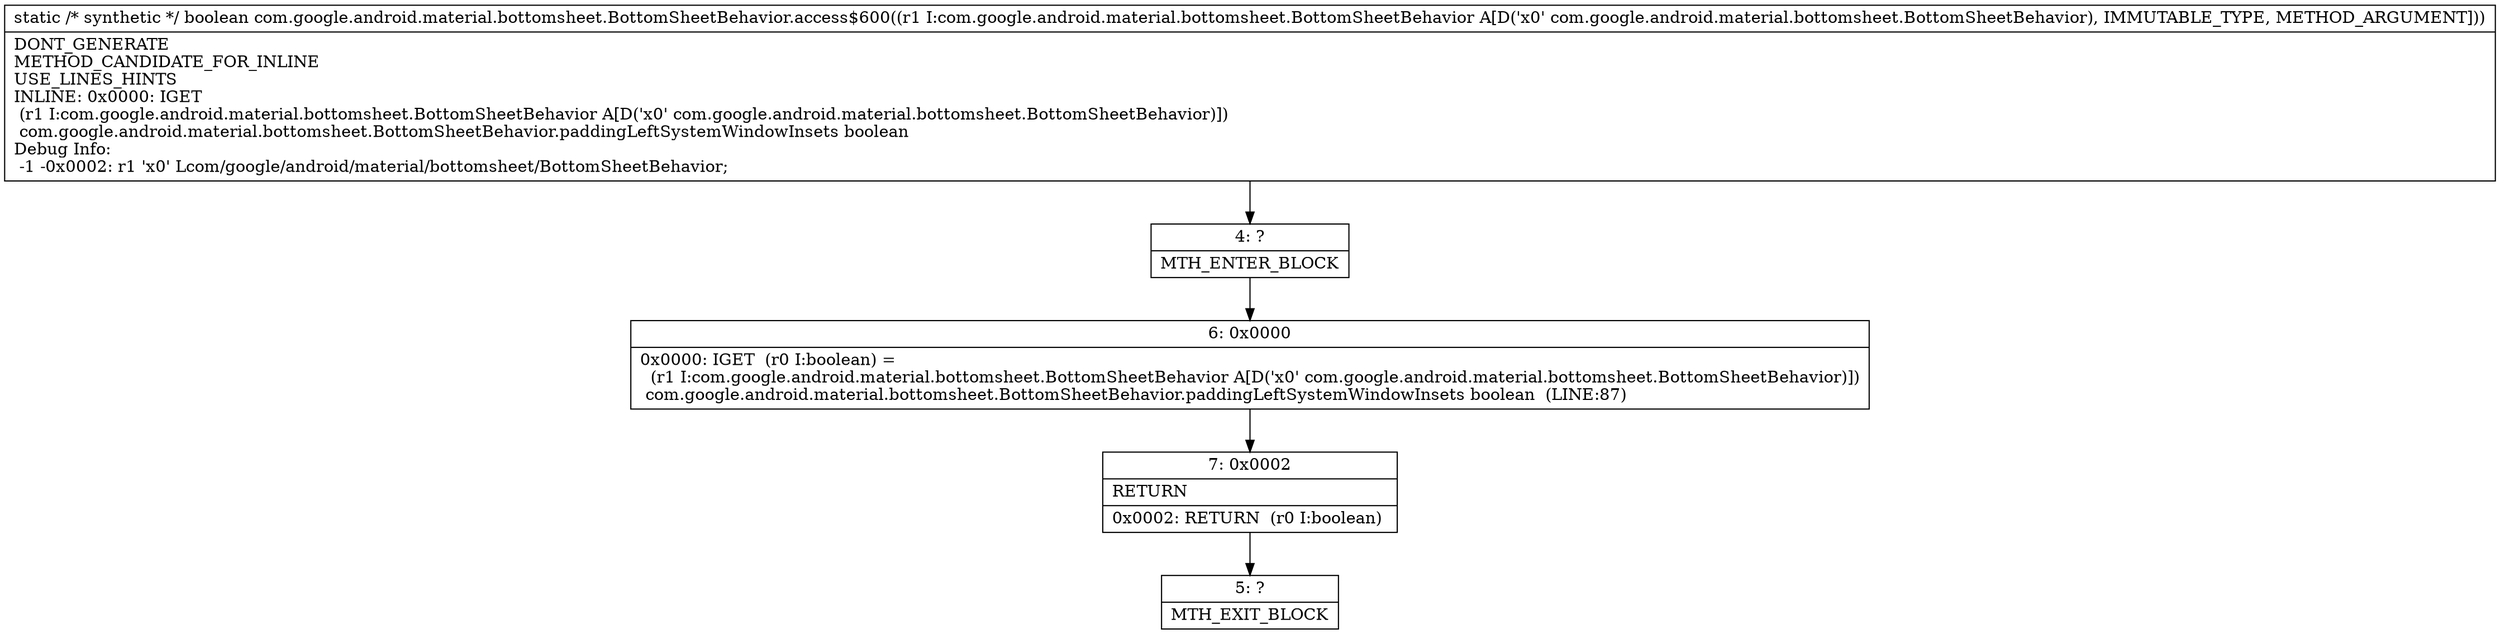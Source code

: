 digraph "CFG forcom.google.android.material.bottomsheet.BottomSheetBehavior.access$600(Lcom\/google\/android\/material\/bottomsheet\/BottomSheetBehavior;)Z" {
Node_4 [shape=record,label="{4\:\ ?|MTH_ENTER_BLOCK\l}"];
Node_6 [shape=record,label="{6\:\ 0x0000|0x0000: IGET  (r0 I:boolean) = \l  (r1 I:com.google.android.material.bottomsheet.BottomSheetBehavior A[D('x0' com.google.android.material.bottomsheet.BottomSheetBehavior)])\l com.google.android.material.bottomsheet.BottomSheetBehavior.paddingLeftSystemWindowInsets boolean  (LINE:87)\l}"];
Node_7 [shape=record,label="{7\:\ 0x0002|RETURN\l|0x0002: RETURN  (r0 I:boolean) \l}"];
Node_5 [shape=record,label="{5\:\ ?|MTH_EXIT_BLOCK\l}"];
MethodNode[shape=record,label="{static \/* synthetic *\/ boolean com.google.android.material.bottomsheet.BottomSheetBehavior.access$600((r1 I:com.google.android.material.bottomsheet.BottomSheetBehavior A[D('x0' com.google.android.material.bottomsheet.BottomSheetBehavior), IMMUTABLE_TYPE, METHOD_ARGUMENT]))  | DONT_GENERATE\lMETHOD_CANDIDATE_FOR_INLINE\lUSE_LINES_HINTS\lINLINE: 0x0000: IGET  \l  (r1 I:com.google.android.material.bottomsheet.BottomSheetBehavior A[D('x0' com.google.android.material.bottomsheet.BottomSheetBehavior)])\l com.google.android.material.bottomsheet.BottomSheetBehavior.paddingLeftSystemWindowInsets boolean\lDebug Info:\l  \-1 \-0x0002: r1 'x0' Lcom\/google\/android\/material\/bottomsheet\/BottomSheetBehavior;\l}"];
MethodNode -> Node_4;Node_4 -> Node_6;
Node_6 -> Node_7;
Node_7 -> Node_5;
}

